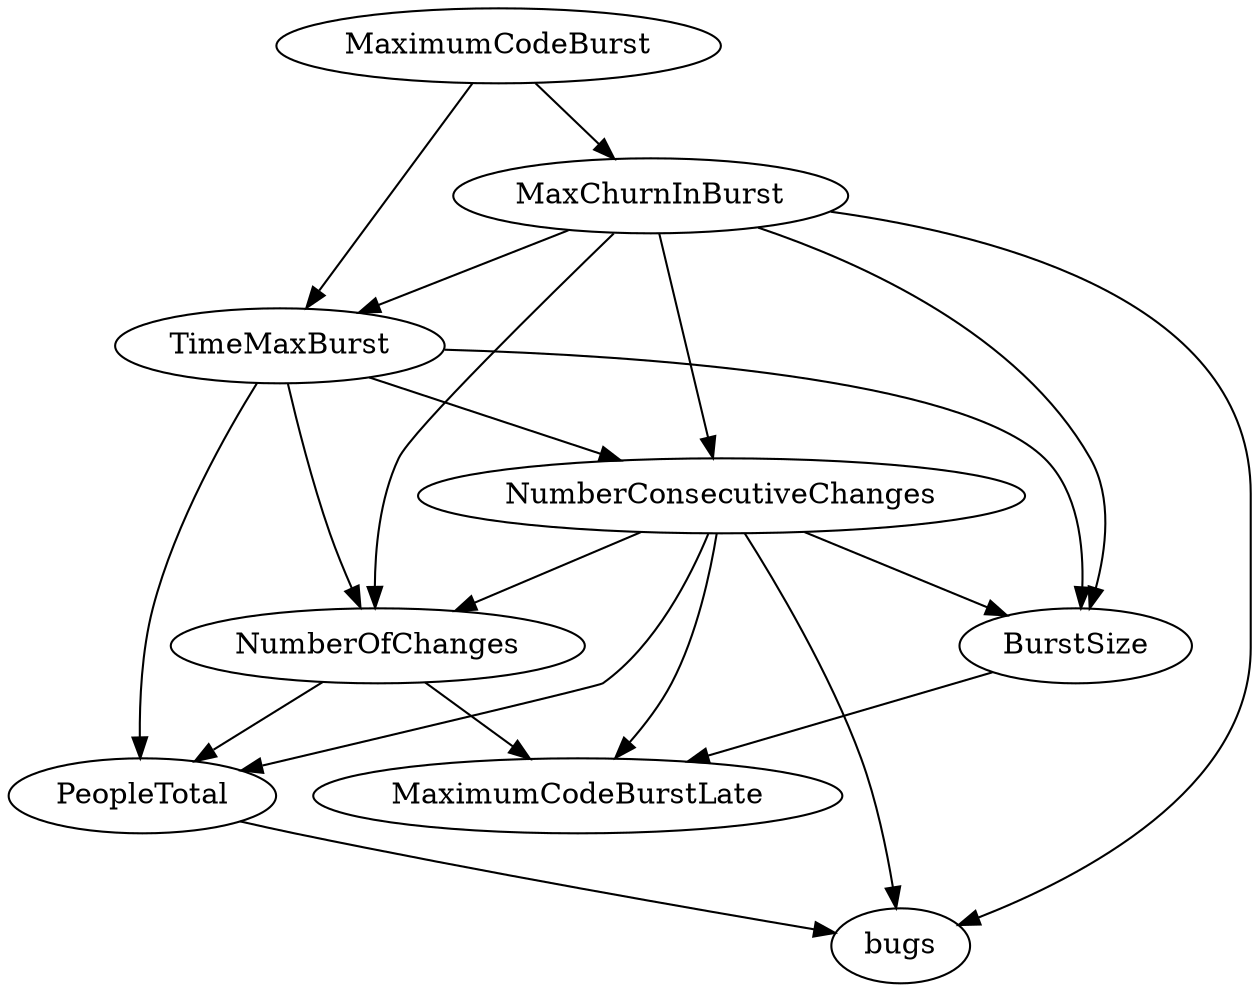 digraph {
   bugs;
   MaximumCodeBurst;
   NumberOfChanges;
   MaxChurnInBurst;
   BurstSize;
   TimeMaxBurst;
   NumberConsecutiveChanges;
   MaximumCodeBurstLate;
   PeopleTotal;
   MaximumCodeBurst -> MaxChurnInBurst;
   MaximumCodeBurst -> TimeMaxBurst;
   NumberOfChanges -> MaximumCodeBurstLate;
   NumberOfChanges -> PeopleTotal;
   MaxChurnInBurst -> bugs;
   MaxChurnInBurst -> NumberOfChanges;
   MaxChurnInBurst -> BurstSize;
   MaxChurnInBurst -> TimeMaxBurst;
   MaxChurnInBurst -> NumberConsecutiveChanges;
   BurstSize -> MaximumCodeBurstLate;
   TimeMaxBurst -> NumberOfChanges;
   TimeMaxBurst -> BurstSize;
   TimeMaxBurst -> NumberConsecutiveChanges;
   TimeMaxBurst -> PeopleTotal;
   NumberConsecutiveChanges -> bugs;
   NumberConsecutiveChanges -> NumberOfChanges;
   NumberConsecutiveChanges -> BurstSize;
   NumberConsecutiveChanges -> MaximumCodeBurstLate;
   NumberConsecutiveChanges -> PeopleTotal;
   PeopleTotal -> bugs;
}
